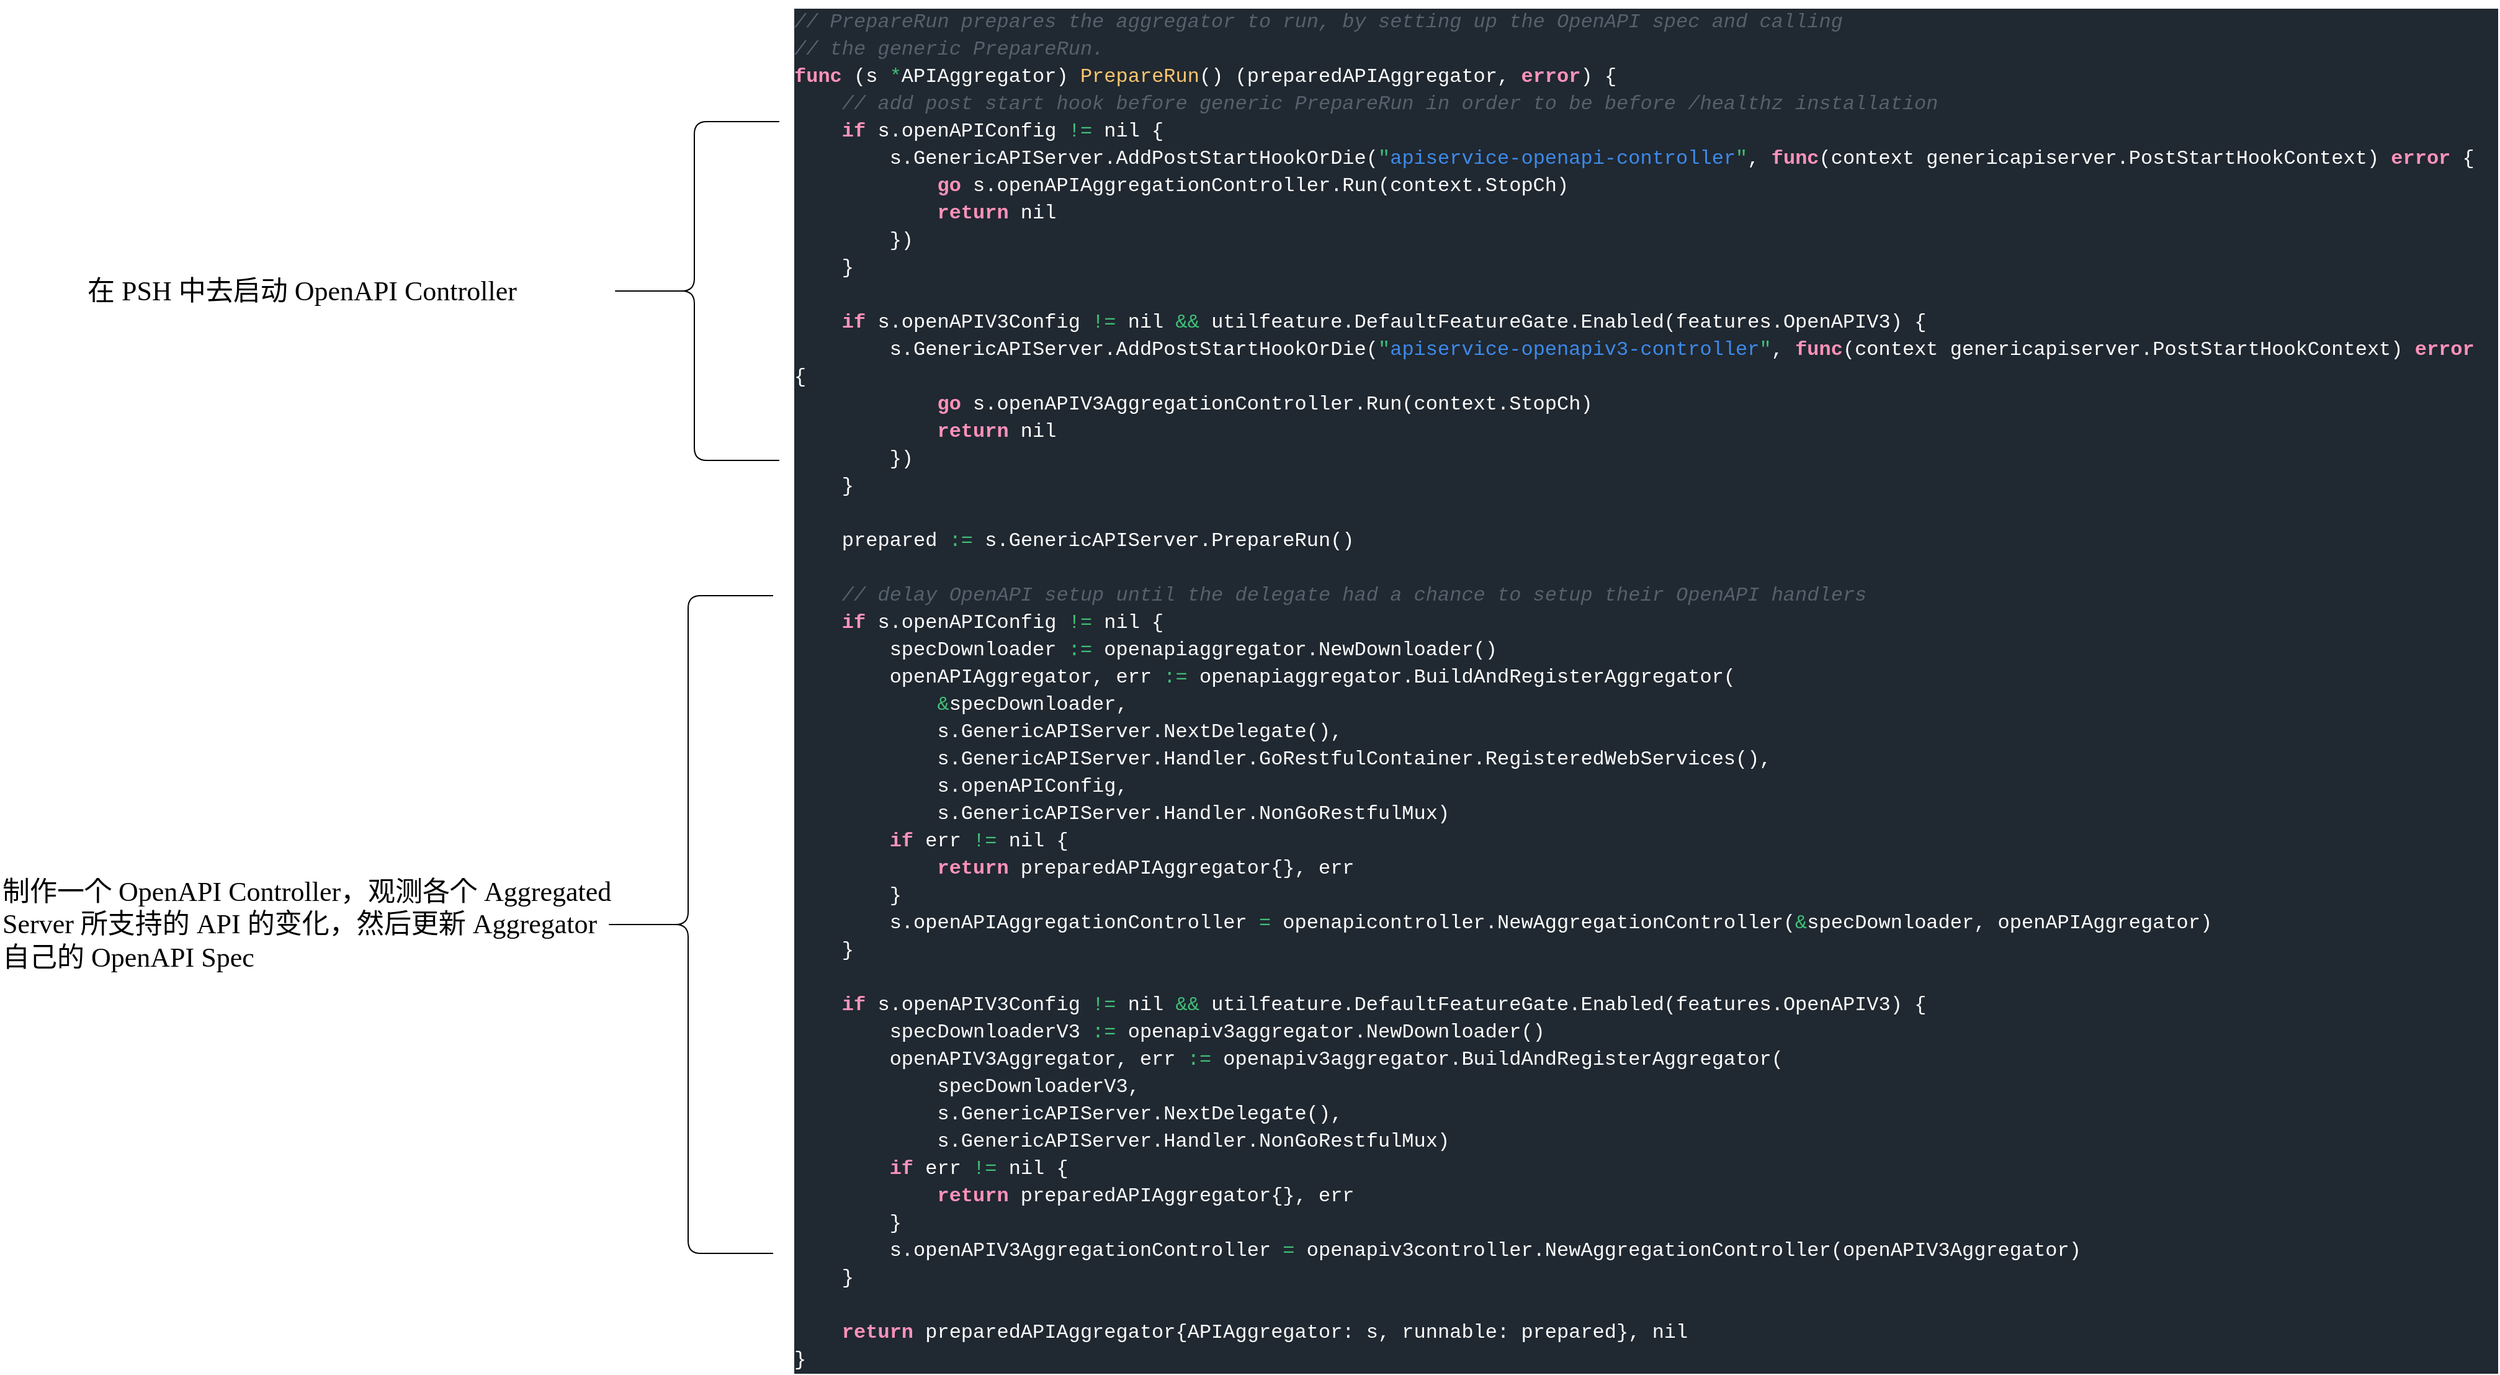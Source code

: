 <mxfile>
    <diagram id="u04GzjvQo-12AX9q594g" name="第 1 页">
        <mxGraphModel dx="3269" dy="1667" grid="0" gridSize="10" guides="1" tooltips="1" connect="1" arrows="1" fold="1" page="0" pageScale="1" pageWidth="827" pageHeight="1169" math="0" shadow="0">
            <root>
                <mxCell id="0"/>
                <mxCell id="1" parent="0"/>
                <mxCell id="4" value="&lt;div style=&quot;color: rgb(255, 255, 255); background-color: rgb(32, 40, 49); font-family: &amp;quot;jetbrains mono&amp;quot;, consolas, &amp;quot;courier new&amp;quot;, monospace; font-weight: normal; font-size: 16px; line-height: 22px;&quot;&gt;&lt;div&gt;&lt;span style=&quot;color: #55616c ; font-style: italic&quot;&gt;// PrepareRun prepares the aggregator to run, by setting up the OpenAPI spec and calling&lt;/span&gt;&lt;/div&gt;&lt;div&gt;&lt;span style=&quot;color: #55616c ; font-style: italic&quot;&gt;// the generic PrepareRun.&lt;/span&gt;&lt;/div&gt;&lt;div&gt;&lt;span style=&quot;color: #ff92bb ; font-weight: bold&quot;&gt;func&lt;/span&gt;&lt;span style=&quot;color: #ffffff&quot;&gt; (s &lt;/span&gt;&lt;span style=&quot;color: #40bf77&quot;&gt;*&lt;/span&gt;&lt;span style=&quot;color: #ffffff&quot;&gt;APIAggregator) &lt;/span&gt;&lt;span style=&quot;color: #ffc66d&quot;&gt;PrepareRun&lt;/span&gt;&lt;span style=&quot;color: #ffffff&quot;&gt;() (preparedAPIAggregator, &lt;/span&gt;&lt;span style=&quot;color: #ff92bb ; font-weight: bold&quot;&gt;error&lt;/span&gt;&lt;span style=&quot;color: #ffffff&quot;&gt;) {&lt;/span&gt;&lt;/div&gt;&lt;div&gt;&lt;span style=&quot;color: #ffffff&quot;&gt;&amp;nbsp; &amp;nbsp; &lt;/span&gt;&lt;span style=&quot;color: #55616c ; font-style: italic&quot;&gt;// add post start hook before generic PrepareRun in order to be before /healthz installation&lt;/span&gt;&lt;/div&gt;&lt;div&gt;&lt;span style=&quot;color: #ffffff&quot;&gt;&amp;nbsp; &amp;nbsp; &lt;/span&gt;&lt;span style=&quot;color: #ff92bb ; font-weight: bold&quot;&gt;if&lt;/span&gt;&lt;span style=&quot;color: #ffffff&quot;&gt; s.openAPIConfig &lt;/span&gt;&lt;span style=&quot;color: #40bf77&quot;&gt;!=&lt;/span&gt;&lt;span style=&quot;color: #ffffff&quot;&gt; nil {&lt;/span&gt;&lt;/div&gt;&lt;div&gt;&lt;span style=&quot;color: #ffffff&quot;&gt;&amp;nbsp; &amp;nbsp; &amp;nbsp; &amp;nbsp; s.GenericAPIServer.AddPostStartHookOrDie(&lt;/span&gt;&lt;span style=&quot;color: #40bf77&quot;&gt;&quot;&lt;/span&gt;&lt;span style=&quot;color: #3d8beb&quot;&gt;apiservice-openapi-controller&lt;/span&gt;&lt;span style=&quot;color: #40bf77&quot;&gt;&quot;&lt;/span&gt;&lt;span style=&quot;color: #ffffff&quot;&gt;, &lt;/span&gt;&lt;span style=&quot;color: #ff92bb ; font-weight: bold&quot;&gt;func&lt;/span&gt;&lt;span style=&quot;color: #ffffff&quot;&gt;(context genericapiserver.PostStartHookContext) &lt;/span&gt;&lt;span style=&quot;color: #ff92bb ; font-weight: bold&quot;&gt;error&lt;/span&gt;&lt;span style=&quot;color: #ffffff&quot;&gt; {&lt;/span&gt;&lt;/div&gt;&lt;div&gt;&lt;span style=&quot;color: #ffffff&quot;&gt;&amp;nbsp; &amp;nbsp; &amp;nbsp; &amp;nbsp; &amp;nbsp; &amp;nbsp; &lt;/span&gt;&lt;span style=&quot;color: #ff92bb ; font-weight: bold&quot;&gt;go&lt;/span&gt;&lt;span style=&quot;color: #ffffff&quot;&gt; s.openAPIAggregationController.Run(context.StopCh)&lt;/span&gt;&lt;/div&gt;&lt;div&gt;&lt;span style=&quot;color: #ffffff&quot;&gt;&amp;nbsp; &amp;nbsp; &amp;nbsp; &amp;nbsp; &amp;nbsp; &amp;nbsp; &lt;/span&gt;&lt;span style=&quot;color: #ff92bb ; font-weight: bold&quot;&gt;return&lt;/span&gt;&lt;span style=&quot;color: #ffffff&quot;&gt; nil&lt;/span&gt;&lt;/div&gt;&lt;div&gt;&lt;span style=&quot;color: #ffffff&quot;&gt;&amp;nbsp; &amp;nbsp; &amp;nbsp; &amp;nbsp; })&lt;/span&gt;&lt;/div&gt;&lt;div&gt;&lt;span style=&quot;color: #ffffff&quot;&gt;&amp;nbsp; &amp;nbsp; }&lt;/span&gt;&lt;/div&gt;&lt;br&gt;&lt;div&gt;&lt;span style=&quot;color: #ffffff&quot;&gt;&amp;nbsp; &amp;nbsp; &lt;/span&gt;&lt;span style=&quot;color: #ff92bb ; font-weight: bold&quot;&gt;if&lt;/span&gt;&lt;span style=&quot;color: #ffffff&quot;&gt; s.openAPIV3Config &lt;/span&gt;&lt;span style=&quot;color: #40bf77&quot;&gt;!=&lt;/span&gt;&lt;span style=&quot;color: #ffffff&quot;&gt; nil &lt;/span&gt;&lt;span style=&quot;color: #40bf77&quot;&gt;&amp;amp;&amp;amp;&lt;/span&gt;&lt;span style=&quot;color: #ffffff&quot;&gt; utilfeature.DefaultFeatureGate.Enabled(features.OpenAPIV3) {&lt;/span&gt;&lt;/div&gt;&lt;div&gt;&lt;span style=&quot;color: #ffffff&quot;&gt;&amp;nbsp; &amp;nbsp; &amp;nbsp; &amp;nbsp; s.GenericAPIServer.AddPostStartHookOrDie(&lt;/span&gt;&lt;span style=&quot;color: #40bf77&quot;&gt;&quot;&lt;/span&gt;&lt;span style=&quot;color: #3d8beb&quot;&gt;apiservice-openapiv3-controller&lt;/span&gt;&lt;span style=&quot;color: #40bf77&quot;&gt;&quot;&lt;/span&gt;&lt;span style=&quot;color: #ffffff&quot;&gt;, &lt;/span&gt;&lt;span style=&quot;color: #ff92bb ; font-weight: bold&quot;&gt;func&lt;/span&gt;&lt;span style=&quot;color: #ffffff&quot;&gt;(context genericapiserver.PostStartHookContext) &lt;/span&gt;&lt;span style=&quot;color: #ff92bb ; font-weight: bold&quot;&gt;error&lt;/span&gt;&lt;span style=&quot;color: #ffffff&quot;&gt; {&lt;/span&gt;&lt;/div&gt;&lt;div&gt;&lt;span style=&quot;color: #ffffff&quot;&gt;&amp;nbsp; &amp;nbsp; &amp;nbsp; &amp;nbsp; &amp;nbsp; &amp;nbsp; &lt;/span&gt;&lt;span style=&quot;color: #ff92bb ; font-weight: bold&quot;&gt;go&lt;/span&gt;&lt;span style=&quot;color: #ffffff&quot;&gt; s.openAPIV3AggregationController.Run(context.StopCh)&lt;/span&gt;&lt;/div&gt;&lt;div&gt;&lt;span style=&quot;color: #ffffff&quot;&gt;&amp;nbsp; &amp;nbsp; &amp;nbsp; &amp;nbsp; &amp;nbsp; &amp;nbsp; &lt;/span&gt;&lt;span style=&quot;color: #ff92bb ; font-weight: bold&quot;&gt;return&lt;/span&gt;&lt;span style=&quot;color: #ffffff&quot;&gt; nil&lt;/span&gt;&lt;/div&gt;&lt;div&gt;&lt;span style=&quot;color: #ffffff&quot;&gt;&amp;nbsp; &amp;nbsp; &amp;nbsp; &amp;nbsp; })&lt;/span&gt;&lt;/div&gt;&lt;div&gt;&lt;span style=&quot;color: #ffffff&quot;&gt;&amp;nbsp; &amp;nbsp; }&lt;/span&gt;&lt;/div&gt;&lt;br&gt;&lt;div&gt;&lt;span style=&quot;color: #ffffff&quot;&gt;&amp;nbsp; &amp;nbsp; prepared &lt;/span&gt;&lt;span style=&quot;color: #40bf77&quot;&gt;:=&lt;/span&gt;&lt;span style=&quot;color: #ffffff&quot;&gt; s.GenericAPIServer.PrepareRun()&lt;/span&gt;&lt;/div&gt;&lt;br&gt;&lt;div&gt;&lt;span style=&quot;color: #ffffff&quot;&gt;&amp;nbsp; &amp;nbsp; &lt;/span&gt;&lt;span style=&quot;color: #55616c ; font-style: italic&quot;&gt;// delay OpenAPI setup until the delegate had a chance to setup their OpenAPI handlers&lt;/span&gt;&lt;/div&gt;&lt;div&gt;&lt;span style=&quot;color: #ffffff&quot;&gt;&amp;nbsp; &amp;nbsp; &lt;/span&gt;&lt;span style=&quot;color: #ff92bb ; font-weight: bold&quot;&gt;if&lt;/span&gt;&lt;span style=&quot;color: #ffffff&quot;&gt; s.openAPIConfig &lt;/span&gt;&lt;span style=&quot;color: #40bf77&quot;&gt;!=&lt;/span&gt;&lt;span style=&quot;color: #ffffff&quot;&gt; nil {&lt;/span&gt;&lt;/div&gt;&lt;div&gt;&lt;span style=&quot;color: #ffffff&quot;&gt;&amp;nbsp; &amp;nbsp; &amp;nbsp; &amp;nbsp; specDownloader &lt;/span&gt;&lt;span style=&quot;color: #40bf77&quot;&gt;:=&lt;/span&gt;&lt;span style=&quot;color: #ffffff&quot;&gt; openapiaggregator.NewDownloader()&lt;/span&gt;&lt;/div&gt;&lt;div&gt;&lt;span style=&quot;color: #ffffff&quot;&gt;&amp;nbsp; &amp;nbsp; &amp;nbsp; &amp;nbsp; openAPIAggregator, err &lt;/span&gt;&lt;span style=&quot;color: #40bf77&quot;&gt;:=&lt;/span&gt;&lt;span style=&quot;color: #ffffff&quot;&gt; openapiaggregator.BuildAndRegisterAggregator(&lt;/span&gt;&lt;/div&gt;&lt;div&gt;&lt;span style=&quot;color: #ffffff&quot;&gt;&amp;nbsp; &amp;nbsp; &amp;nbsp; &amp;nbsp; &amp;nbsp; &amp;nbsp; &lt;/span&gt;&lt;span style=&quot;color: #40bf77&quot;&gt;&amp;amp;&lt;/span&gt;&lt;span style=&quot;color: #ffffff&quot;&gt;specDownloader,&lt;/span&gt;&lt;/div&gt;&lt;div&gt;&lt;span style=&quot;color: #ffffff&quot;&gt;&amp;nbsp; &amp;nbsp; &amp;nbsp; &amp;nbsp; &amp;nbsp; &amp;nbsp; s.GenericAPIServer.NextDelegate(),&lt;/span&gt;&lt;/div&gt;&lt;div&gt;&lt;span style=&quot;color: #ffffff&quot;&gt;&amp;nbsp; &amp;nbsp; &amp;nbsp; &amp;nbsp; &amp;nbsp; &amp;nbsp; s.GenericAPIServer.Handler.GoRestfulContainer.RegisteredWebServices(),&lt;/span&gt;&lt;/div&gt;&lt;div&gt;&lt;span style=&quot;color: #ffffff&quot;&gt;&amp;nbsp; &amp;nbsp; &amp;nbsp; &amp;nbsp; &amp;nbsp; &amp;nbsp; s.openAPIConfig,&lt;/span&gt;&lt;/div&gt;&lt;div&gt;&lt;span style=&quot;color: #ffffff&quot;&gt;&amp;nbsp; &amp;nbsp; &amp;nbsp; &amp;nbsp; &amp;nbsp; &amp;nbsp; s.GenericAPIServer.Handler.NonGoRestfulMux)&lt;/span&gt;&lt;/div&gt;&lt;div&gt;&lt;span style=&quot;color: #ffffff&quot;&gt;&amp;nbsp; &amp;nbsp; &amp;nbsp; &amp;nbsp; &lt;/span&gt;&lt;span style=&quot;color: #ff92bb ; font-weight: bold&quot;&gt;if&lt;/span&gt;&lt;span style=&quot;color: #ffffff&quot;&gt; err &lt;/span&gt;&lt;span style=&quot;color: #40bf77&quot;&gt;!=&lt;/span&gt;&lt;span style=&quot;color: #ffffff&quot;&gt; nil {&lt;/span&gt;&lt;/div&gt;&lt;div&gt;&lt;span style=&quot;color: #ffffff&quot;&gt;&amp;nbsp; &amp;nbsp; &amp;nbsp; &amp;nbsp; &amp;nbsp; &amp;nbsp; &lt;/span&gt;&lt;span style=&quot;color: #ff92bb ; font-weight: bold&quot;&gt;return&lt;/span&gt;&lt;span style=&quot;color: #ffffff&quot;&gt; preparedAPIAggregator{}, err&lt;/span&gt;&lt;/div&gt;&lt;div&gt;&lt;span style=&quot;color: #ffffff&quot;&gt;&amp;nbsp; &amp;nbsp; &amp;nbsp; &amp;nbsp; }&lt;/span&gt;&lt;/div&gt;&lt;div&gt;&lt;span style=&quot;color: #ffffff&quot;&gt;&amp;nbsp; &amp;nbsp; &amp;nbsp; &amp;nbsp; s.openAPIAggregationController &lt;/span&gt;&lt;span style=&quot;color: #40bf77&quot;&gt;=&lt;/span&gt;&lt;span style=&quot;color: #ffffff&quot;&gt; openapicontroller.NewAggregationController(&lt;/span&gt;&lt;span style=&quot;color: #40bf77&quot;&gt;&amp;amp;&lt;/span&gt;&lt;span style=&quot;color: #ffffff&quot;&gt;specDownloader, openAPIAggregator)&lt;/span&gt;&lt;/div&gt;&lt;div&gt;&lt;span style=&quot;color: #ffffff&quot;&gt;&amp;nbsp; &amp;nbsp; }&lt;/span&gt;&lt;/div&gt;&lt;br&gt;&lt;div&gt;&lt;span style=&quot;color: #ffffff&quot;&gt;&amp;nbsp; &amp;nbsp; &lt;/span&gt;&lt;span style=&quot;color: #ff92bb ; font-weight: bold&quot;&gt;if&lt;/span&gt;&lt;span style=&quot;color: #ffffff&quot;&gt; s.openAPIV3Config &lt;/span&gt;&lt;span style=&quot;color: #40bf77&quot;&gt;!=&lt;/span&gt;&lt;span style=&quot;color: #ffffff&quot;&gt; nil &lt;/span&gt;&lt;span style=&quot;color: #40bf77&quot;&gt;&amp;amp;&amp;amp;&lt;/span&gt;&lt;span style=&quot;color: #ffffff&quot;&gt; utilfeature.DefaultFeatureGate.Enabled(features.OpenAPIV3) {&lt;/span&gt;&lt;/div&gt;&lt;div&gt;&lt;span style=&quot;color: #ffffff&quot;&gt;&amp;nbsp; &amp;nbsp; &amp;nbsp; &amp;nbsp; specDownloaderV3 &lt;/span&gt;&lt;span style=&quot;color: #40bf77&quot;&gt;:=&lt;/span&gt;&lt;span style=&quot;color: #ffffff&quot;&gt; openapiv3aggregator.NewDownloader()&lt;/span&gt;&lt;/div&gt;&lt;div&gt;&lt;span style=&quot;color: #ffffff&quot;&gt;&amp;nbsp; &amp;nbsp; &amp;nbsp; &amp;nbsp; openAPIV3Aggregator, err &lt;/span&gt;&lt;span style=&quot;color: #40bf77&quot;&gt;:=&lt;/span&gt;&lt;span style=&quot;color: #ffffff&quot;&gt; openapiv3aggregator.BuildAndRegisterAggregator(&lt;/span&gt;&lt;/div&gt;&lt;div&gt;&lt;span style=&quot;color: #ffffff&quot;&gt;&amp;nbsp; &amp;nbsp; &amp;nbsp; &amp;nbsp; &amp;nbsp; &amp;nbsp; specDownloaderV3,&lt;/span&gt;&lt;/div&gt;&lt;div&gt;&lt;span style=&quot;color: #ffffff&quot;&gt;&amp;nbsp; &amp;nbsp; &amp;nbsp; &amp;nbsp; &amp;nbsp; &amp;nbsp; s.GenericAPIServer.NextDelegate(),&lt;/span&gt;&lt;/div&gt;&lt;div&gt;&lt;span style=&quot;color: #ffffff&quot;&gt;&amp;nbsp; &amp;nbsp; &amp;nbsp; &amp;nbsp; &amp;nbsp; &amp;nbsp; s.GenericAPIServer.Handler.NonGoRestfulMux)&lt;/span&gt;&lt;/div&gt;&lt;div&gt;&lt;span style=&quot;color: #ffffff&quot;&gt;&amp;nbsp; &amp;nbsp; &amp;nbsp; &amp;nbsp; &lt;/span&gt;&lt;span style=&quot;color: #ff92bb ; font-weight: bold&quot;&gt;if&lt;/span&gt;&lt;span style=&quot;color: #ffffff&quot;&gt; err &lt;/span&gt;&lt;span style=&quot;color: #40bf77&quot;&gt;!=&lt;/span&gt;&lt;span style=&quot;color: #ffffff&quot;&gt; nil {&lt;/span&gt;&lt;/div&gt;&lt;div&gt;&lt;span style=&quot;color: #ffffff&quot;&gt;&amp;nbsp; &amp;nbsp; &amp;nbsp; &amp;nbsp; &amp;nbsp; &amp;nbsp; &lt;/span&gt;&lt;span style=&quot;color: #ff92bb ; font-weight: bold&quot;&gt;return&lt;/span&gt;&lt;span style=&quot;color: #ffffff&quot;&gt; preparedAPIAggregator{}, err&lt;/span&gt;&lt;/div&gt;&lt;div&gt;&lt;span style=&quot;color: #ffffff&quot;&gt;&amp;nbsp; &amp;nbsp; &amp;nbsp; &amp;nbsp; }&lt;/span&gt;&lt;/div&gt;&lt;div&gt;&lt;span style=&quot;color: #ffffff&quot;&gt;&amp;nbsp; &amp;nbsp; &amp;nbsp; &amp;nbsp; s.openAPIV3AggregationController &lt;/span&gt;&lt;span style=&quot;color: #40bf77&quot;&gt;=&lt;/span&gt;&lt;span style=&quot;color: #ffffff&quot;&gt; openapiv3controller.NewAggregationController(openAPIV3Aggregator)&lt;/span&gt;&lt;/div&gt;&lt;div&gt;&lt;span style=&quot;color: #ffffff&quot;&gt;&amp;nbsp; &amp;nbsp; }&lt;/span&gt;&lt;/div&gt;&lt;br&gt;&lt;div&gt;&lt;span style=&quot;color: #ffffff&quot;&gt;&amp;nbsp; &amp;nbsp; &lt;/span&gt;&lt;span style=&quot;color: #ff92bb ; font-weight: bold&quot;&gt;return&lt;/span&gt;&lt;span style=&quot;color: #ffffff&quot;&gt; preparedAPIAggregator{APIAggregator: s, runnable: prepared}, nil&lt;/span&gt;&lt;/div&gt;&lt;div&gt;&lt;span style=&quot;color: #ffffff&quot;&gt;}&lt;/span&gt;&lt;/div&gt;&lt;/div&gt;" style="text;whiteSpace=wrap;html=1;fontSize=20;fontFamily=Architects Daughter;" vertex="1" parent="1">
                    <mxGeometry x="-469" y="-129" width="1375.33" height="1084.67" as="geometry"/>
                </mxCell>
                <mxCell id="5" value="" style="shape=curlyBracket;whiteSpace=wrap;html=1;rounded=1;sketch=0;hachureGap=4;fontFamily=Architects Daughter;fontSource=https%3A%2F%2Ffonts.googleapis.com%2Fcss%3Ffamily%3DArchitects%2BDaughter;fontSize=20;" vertex="1" parent="1">
                    <mxGeometry x="-616" y="-31" width="137" height="273" as="geometry"/>
                </mxCell>
                <mxCell id="7" value="" style="shape=curlyBracket;whiteSpace=wrap;html=1;rounded=1;sketch=0;hachureGap=4;fontFamily=Architects Daughter;fontSource=https%3A%2F%2Ffonts.googleapis.com%2Fcss%3Ffamily%3DArchitects%2BDaughter;fontSize=20;" vertex="1" parent="1">
                    <mxGeometry x="-621" y="351" width="137" height="530" as="geometry"/>
                </mxCell>
                <mxCell id="8" value="在 PSH 中去启动 OpenAPI Controller" style="text;strokeColor=none;fillColor=none;html=1;align=center;verticalAlign=middle;whiteSpace=wrap;rounded=0;sketch=0;hachureGap=4;fontFamily=Lucida Console;fontSize=22;" vertex="1" parent="1">
                    <mxGeometry x="-1101" y="37" width="475" height="137" as="geometry"/>
                </mxCell>
                <mxCell id="9" value="制作一个 OpenAPI Controller，观测各个 Aggregated Server 所支持的 API 的变化，然后更新 Aggregator 自己的 OpenAPI Spec" style="text;strokeColor=none;fillColor=none;html=1;align=left;verticalAlign=middle;whiteSpace=wrap;rounded=0;sketch=0;hachureGap=4;fontFamily=Lucida Console;fontSize=22;" vertex="1" parent="1">
                    <mxGeometry x="-1107" y="547.5" width="496" height="137" as="geometry"/>
                </mxCell>
            </root>
        </mxGraphModel>
    </diagram>
</mxfile>
